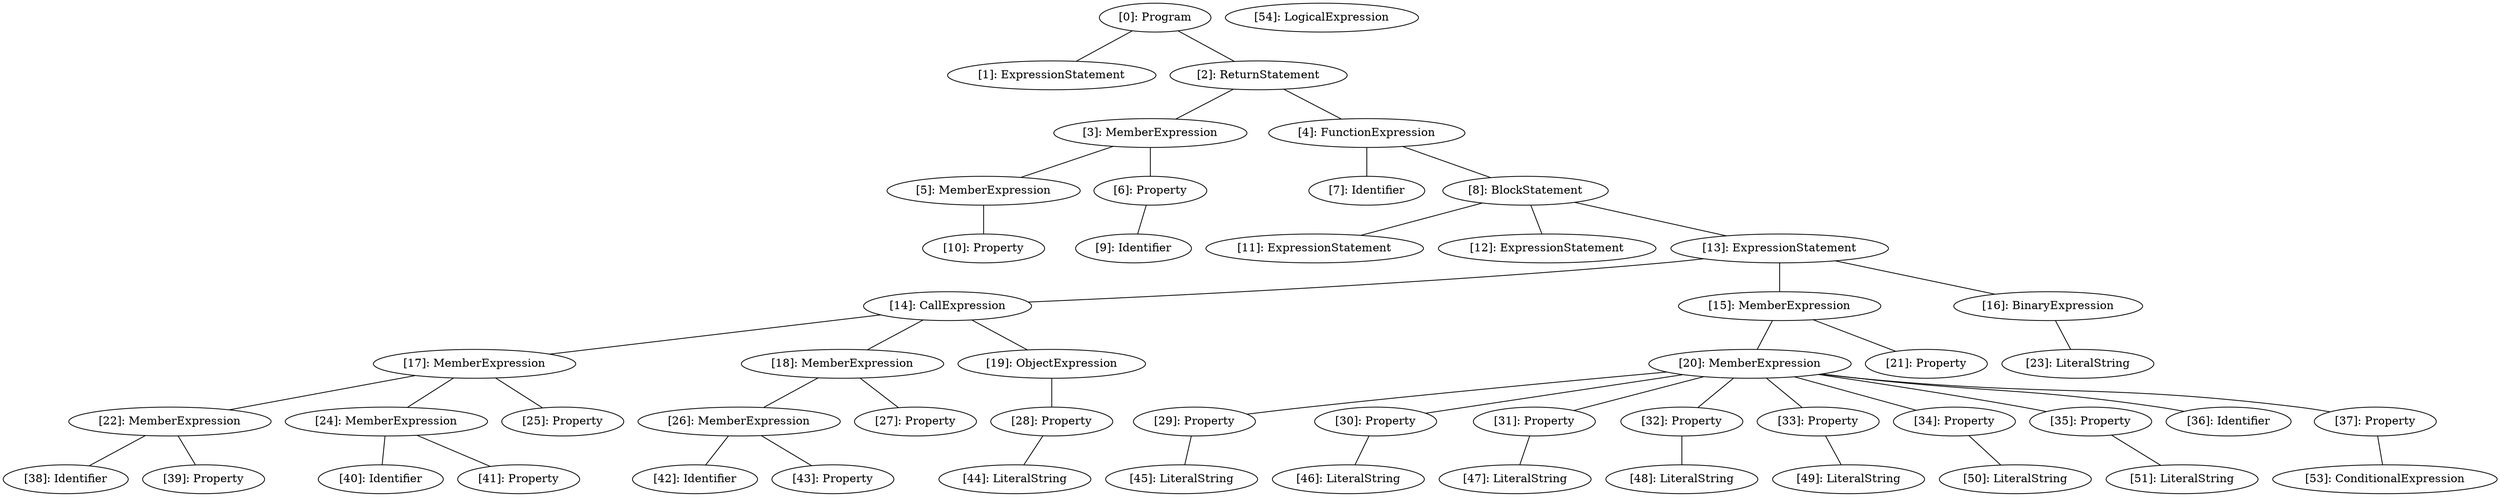 // Result
graph {
	0 [label="[0]: Program"]
	1 [label="[1]: ExpressionStatement"]
	2 [label="[2]: ReturnStatement"]
	3 [label="[3]: MemberExpression"]
	4 [label="[4]: FunctionExpression"]
	5 [label="[5]: MemberExpression"]
	6 [label="[6]: Property"]
	7 [label="[7]: Identifier"]
	8 [label="[8]: BlockStatement"]
	9 [label="[9]: Identifier"]
	10 [label="[10]: Property"]
	11 [label="[11]: ExpressionStatement"]
	12 [label="[12]: ExpressionStatement"]
	13 [label="[13]: ExpressionStatement"]
	14 [label="[14]: CallExpression"]
	15 [label="[15]: MemberExpression"]
	16 [label="[16]: BinaryExpression"]
	17 [label="[17]: MemberExpression"]
	18 [label="[18]: MemberExpression"]
	19 [label="[19]: ObjectExpression"]
	20 [label="[20]: MemberExpression"]
	21 [label="[21]: Property"]
	22 [label="[22]: MemberExpression"]
	23 [label="[23]: LiteralString"]
	24 [label="[24]: MemberExpression"]
	25 [label="[25]: Property"]
	26 [label="[26]: MemberExpression"]
	27 [label="[27]: Property"]
	28 [label="[28]: Property"]
	29 [label="[29]: Property"]
	30 [label="[30]: Property"]
	31 [label="[31]: Property"]
	32 [label="[32]: Property"]
	33 [label="[33]: Property"]
	34 [label="[34]: Property"]
	35 [label="[35]: Property"]
	36 [label="[36]: Identifier"]
	37 [label="[37]: Property"]
	38 [label="[38]: Identifier"]
	39 [label="[39]: Property"]
	40 [label="[40]: Identifier"]
	41 [label="[41]: Property"]
	42 [label="[42]: Identifier"]
	43 [label="[43]: Property"]
	44 [label="[44]: LiteralString"]
	45 [label="[45]: LiteralString"]
	46 [label="[46]: LiteralString"]
	47 [label="[47]: LiteralString"]
	48 [label="[48]: LiteralString"]
	49 [label="[49]: LiteralString"]
	50 [label="[50]: LiteralString"]
	51 [label="[51]: LiteralString"]
	53 [label="[53]: ConditionalExpression"]
	54 [label="[54]: LogicalExpression"]
	0 -- 1
	0 -- 2
	2 -- 3
	2 -- 4
	3 -- 5
	3 -- 6
	4 -- 7
	4 -- 8
	5 -- 10
	6 -- 9
	8 -- 11
	8 -- 12
	8 -- 13
	13 -- 14
	13 -- 15
	13 -- 16
	14 -- 17
	14 -- 18
	14 -- 19
	15 -- 20
	15 -- 21
	16 -- 23
	17 -- 22
	17 -- 24
	17 -- 25
	18 -- 26
	18 -- 27
	19 -- 28
	20 -- 29
	20 -- 30
	20 -- 31
	20 -- 32
	20 -- 33
	20 -- 34
	20 -- 35
	20 -- 36
	20 -- 37
	22 -- 38
	22 -- 39
	24 -- 40
	24 -- 41
	26 -- 42
	26 -- 43
	28 -- 44
	29 -- 45
	30 -- 46
	31 -- 47
	32 -- 48
	33 -- 49
	34 -- 50
	35 -- 51
	37 -- 53
}
